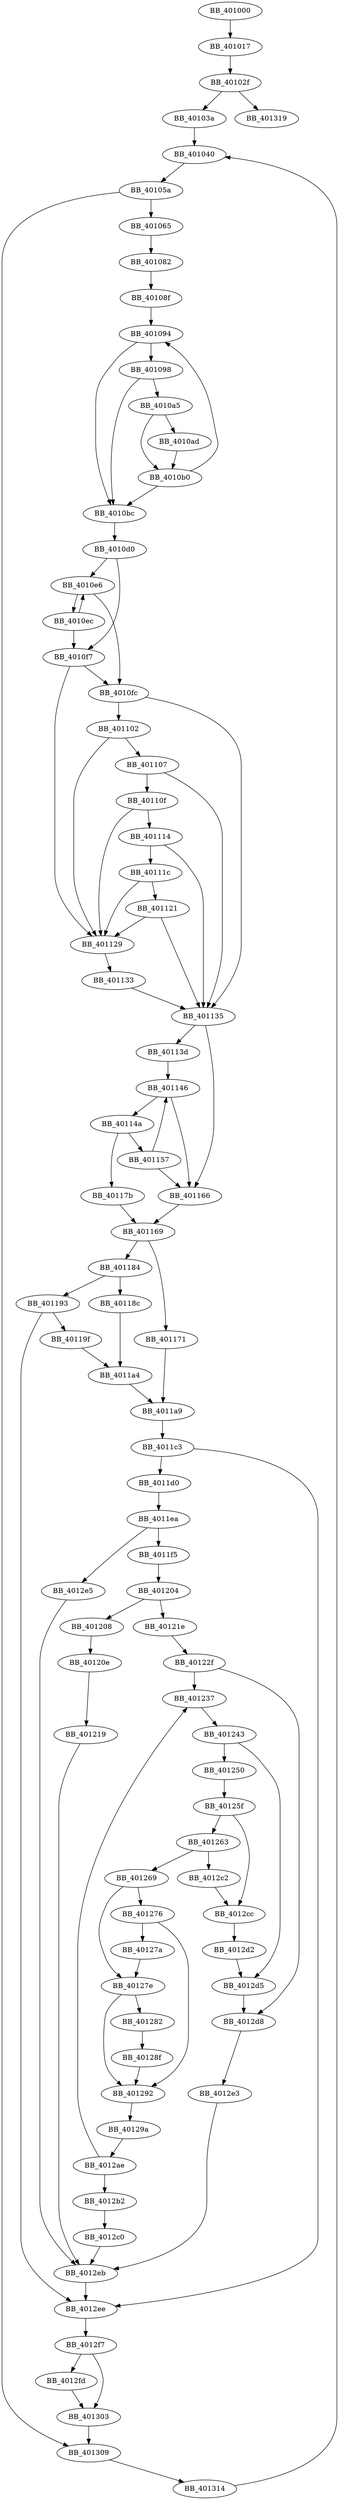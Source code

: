 DiGraph sub_401000{
BB_401000->BB_401017
BB_401017->BB_40102f
BB_40102f->BB_40103a
BB_40102f->BB_401319
BB_40103a->BB_401040
BB_401040->BB_40105a
BB_40105a->BB_401065
BB_40105a->BB_401309
BB_401065->BB_401082
BB_401082->BB_40108f
BB_40108f->BB_401094
BB_401094->BB_401098
BB_401094->BB_4010bc
BB_401098->BB_4010a5
BB_401098->BB_4010bc
BB_4010a5->BB_4010ad
BB_4010a5->BB_4010b0
BB_4010ad->BB_4010b0
BB_4010b0->BB_401094
BB_4010b0->BB_4010bc
BB_4010bc->BB_4010d0
BB_4010d0->BB_4010e6
BB_4010d0->BB_4010f7
BB_4010e6->BB_4010ec
BB_4010e6->BB_4010fc
BB_4010ec->BB_4010e6
BB_4010ec->BB_4010f7
BB_4010f7->BB_4010fc
BB_4010f7->BB_401129
BB_4010fc->BB_401102
BB_4010fc->BB_401135
BB_401102->BB_401107
BB_401102->BB_401129
BB_401107->BB_40110f
BB_401107->BB_401135
BB_40110f->BB_401114
BB_40110f->BB_401129
BB_401114->BB_40111c
BB_401114->BB_401135
BB_40111c->BB_401121
BB_40111c->BB_401129
BB_401121->BB_401129
BB_401121->BB_401135
BB_401129->BB_401133
BB_401133->BB_401135
BB_401135->BB_40113d
BB_401135->BB_401166
BB_40113d->BB_401146
BB_401146->BB_40114a
BB_401146->BB_401166
BB_40114a->BB_401157
BB_40114a->BB_40117b
BB_401157->BB_401146
BB_401157->BB_401166
BB_401166->BB_401169
BB_401169->BB_401171
BB_401169->BB_401184
BB_401171->BB_4011a9
BB_40117b->BB_401169
BB_401184->BB_40118c
BB_401184->BB_401193
BB_40118c->BB_4011a4
BB_401193->BB_40119f
BB_401193->BB_4012ee
BB_40119f->BB_4011a4
BB_4011a4->BB_4011a9
BB_4011a9->BB_4011c3
BB_4011c3->BB_4011d0
BB_4011c3->BB_4012ee
BB_4011d0->BB_4011ea
BB_4011ea->BB_4011f5
BB_4011ea->BB_4012e5
BB_4011f5->BB_401204
BB_401204->BB_401208
BB_401204->BB_40121e
BB_401208->BB_40120e
BB_40120e->BB_401219
BB_401219->BB_4012eb
BB_40121e->BB_40122f
BB_40122f->BB_401237
BB_40122f->BB_4012d8
BB_401237->BB_401243
BB_401243->BB_401250
BB_401243->BB_4012d5
BB_401250->BB_40125f
BB_40125f->BB_401263
BB_40125f->BB_4012cc
BB_401263->BB_401269
BB_401263->BB_4012c2
BB_401269->BB_401276
BB_401269->BB_40127e
BB_401276->BB_40127a
BB_401276->BB_401292
BB_40127a->BB_40127e
BB_40127e->BB_401282
BB_40127e->BB_401292
BB_401282->BB_40128f
BB_40128f->BB_401292
BB_401292->BB_40129a
BB_40129a->BB_4012ae
BB_4012ae->BB_401237
BB_4012ae->BB_4012b2
BB_4012b2->BB_4012c0
BB_4012c0->BB_4012eb
BB_4012c2->BB_4012cc
BB_4012cc->BB_4012d2
BB_4012d2->BB_4012d5
BB_4012d5->BB_4012d8
BB_4012d8->BB_4012e3
BB_4012e3->BB_4012eb
BB_4012e5->BB_4012eb
BB_4012eb->BB_4012ee
BB_4012ee->BB_4012f7
BB_4012f7->BB_4012fd
BB_4012f7->BB_401303
BB_4012fd->BB_401303
BB_401303->BB_401309
BB_401309->BB_401314
BB_401314->BB_401040
}
